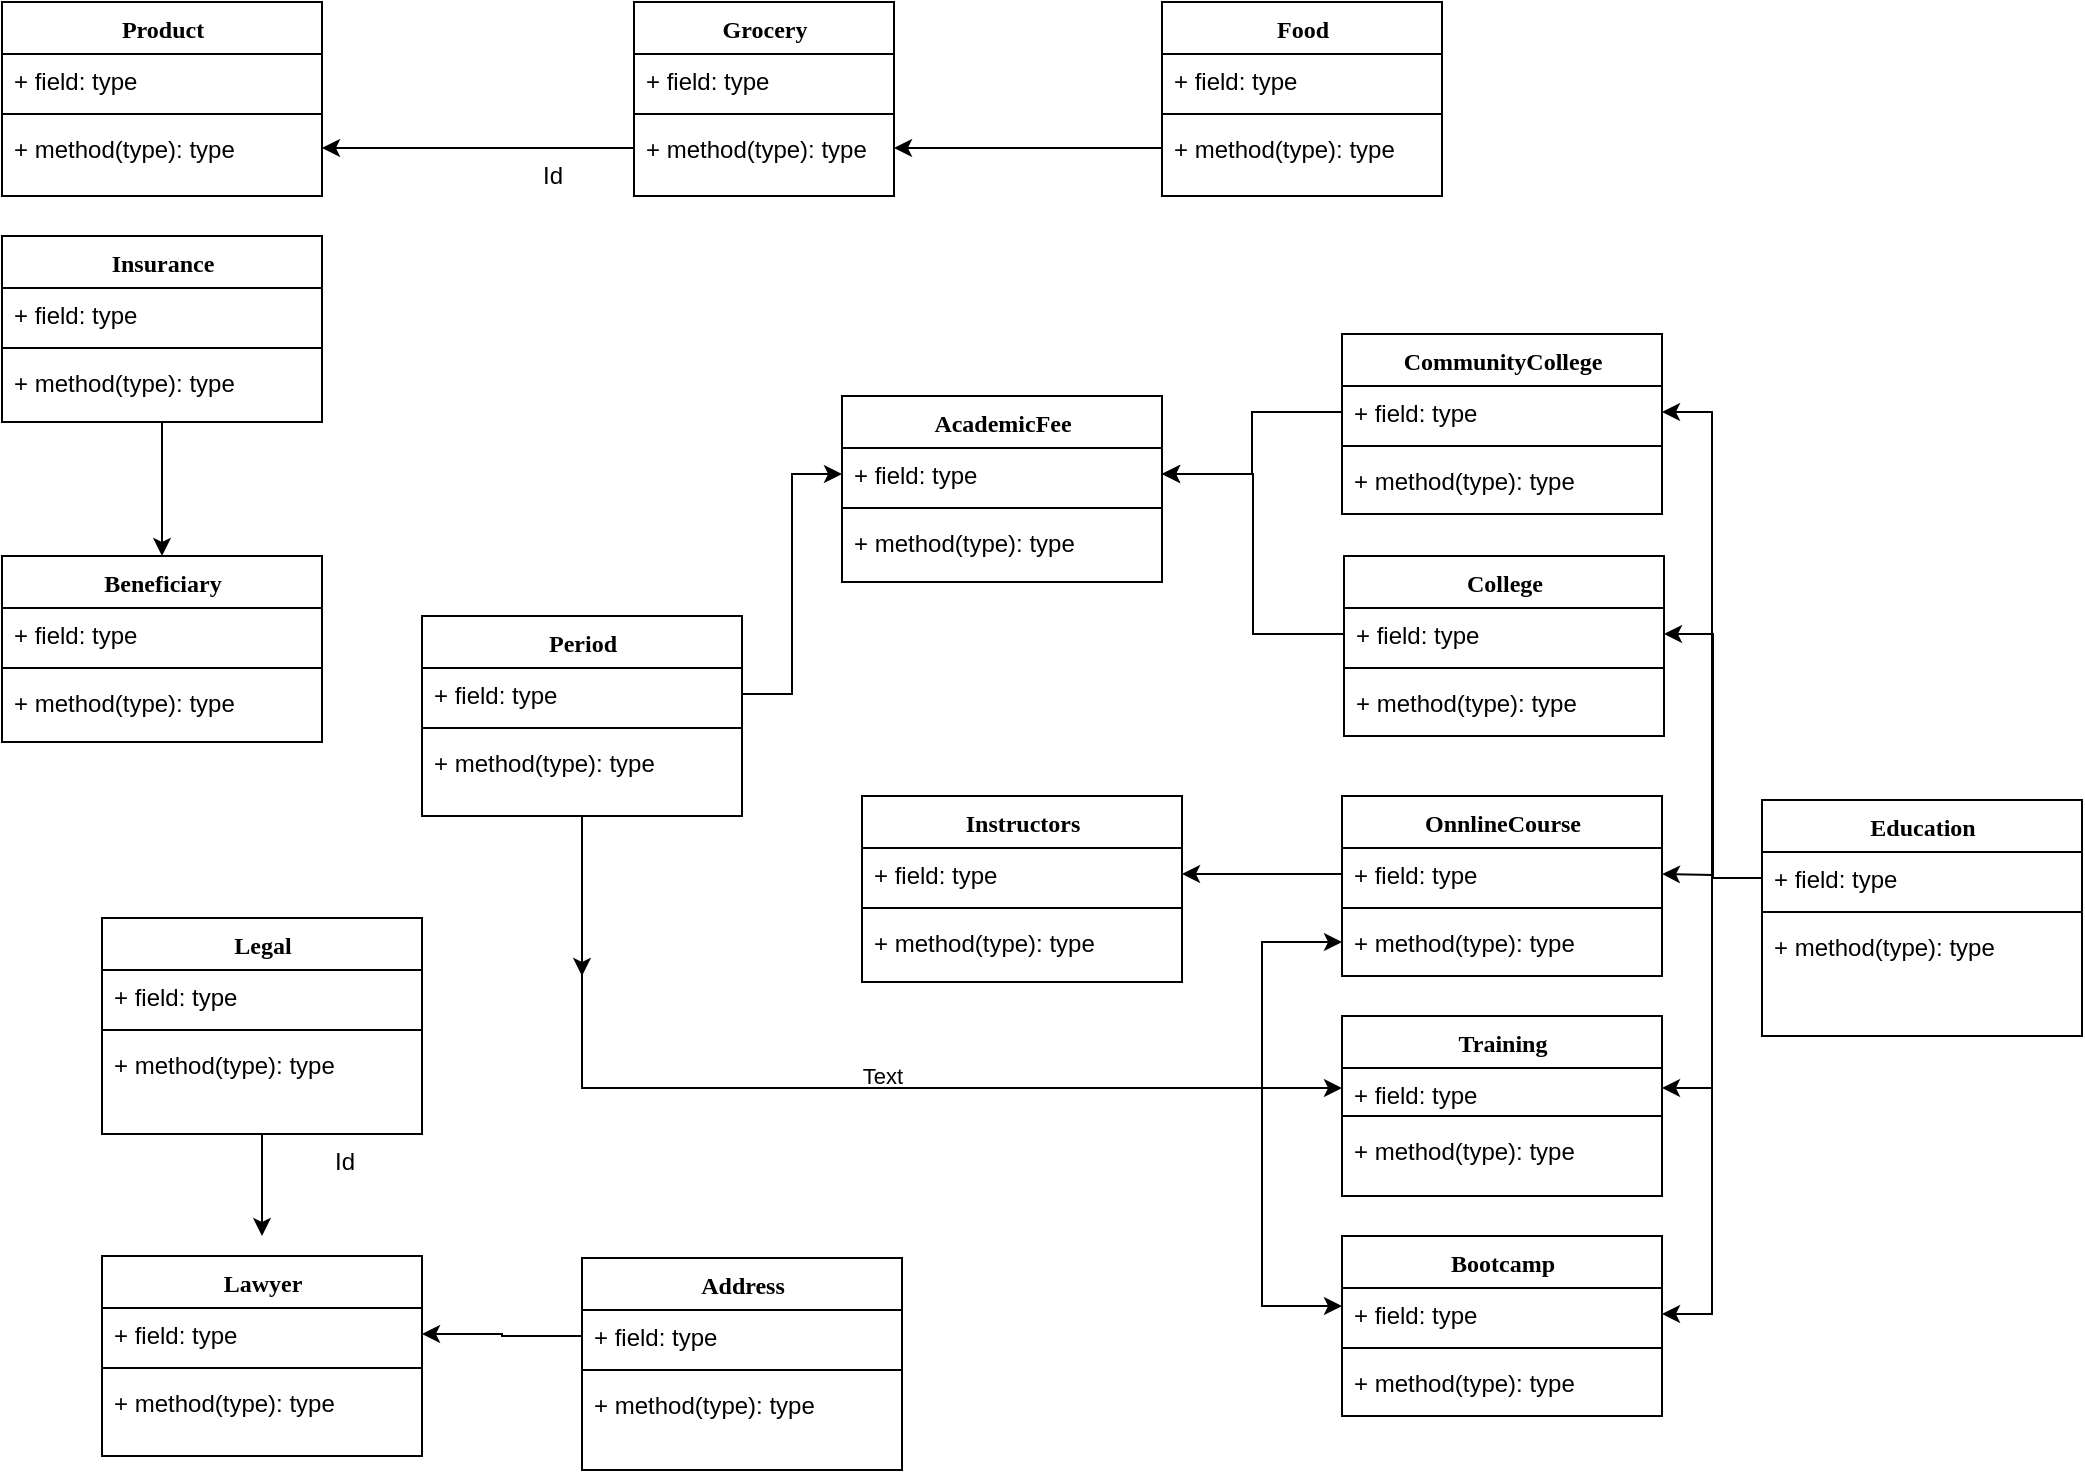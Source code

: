 <mxfile version="13.3.0" type="device"><diagram name="Page-1" id="9f46799a-70d6-7492-0946-bef42562c5a5"><mxGraphModel dx="1078" dy="584" grid="1" gridSize="10" guides="1" tooltips="1" connect="1" arrows="1" fold="1" page="1" pageScale="1" pageWidth="1100" pageHeight="850" background="#ffffff" math="0" shadow="0"><root><mxCell id="0"/><mxCell id="1" parent="0"/><mxCell id="SVmfis7Ld8weHuncogAS-7" style="edgeStyle=orthogonalEdgeStyle;rounded=0;orthogonalLoop=1;jettySize=auto;html=1;" edge="1" parent="1" source="78961159f06e98e8-56"><mxGeometry relative="1" as="geometry"><mxPoint x="170" y="700" as="targetPoint"/></mxGeometry></mxCell><mxCell id="78961159f06e98e8-56" value="Legal" style="swimlane;html=1;fontStyle=1;align=center;verticalAlign=top;childLayout=stackLayout;horizontal=1;startSize=26;horizontalStack=0;resizeParent=1;resizeLast=0;collapsible=1;marginBottom=0;swimlaneFillColor=#ffffff;rounded=0;shadow=0;comic=0;labelBackgroundColor=none;strokeWidth=1;fillColor=none;fontFamily=Verdana;fontSize=12" parent="1" vertex="1"><mxGeometry x="90" y="541" width="160" height="108" as="geometry"/></mxCell><mxCell id="78961159f06e98e8-57" value="+ field: type" style="text;html=1;strokeColor=none;fillColor=none;align=left;verticalAlign=top;spacingLeft=4;spacingRight=4;whiteSpace=wrap;overflow=hidden;rotatable=0;points=[[0,0.5],[1,0.5]];portConstraint=eastwest;" parent="78961159f06e98e8-56" vertex="1"><mxGeometry y="26" width="160" height="26" as="geometry"/></mxCell><mxCell id="78961159f06e98e8-64" value="" style="line;html=1;strokeWidth=1;fillColor=none;align=left;verticalAlign=middle;spacingTop=-1;spacingLeft=3;spacingRight=3;rotatable=0;labelPosition=right;points=[];portConstraint=eastwest;" parent="78961159f06e98e8-56" vertex="1"><mxGeometry y="52" width="160" height="8" as="geometry"/></mxCell><mxCell id="78961159f06e98e8-65" value="+ method(type): type" style="text;html=1;strokeColor=none;fillColor=none;align=left;verticalAlign=top;spacingLeft=4;spacingRight=4;whiteSpace=wrap;overflow=hidden;rotatable=0;points=[[0,0.5],[1,0.5]];portConstraint=eastwest;" parent="78961159f06e98e8-56" vertex="1"><mxGeometry y="60" width="160" height="26" as="geometry"/></mxCell><mxCell id="78961159f06e98e8-108" value="Education" style="swimlane;html=1;fontStyle=1;align=center;verticalAlign=top;childLayout=stackLayout;horizontal=1;startSize=26;horizontalStack=0;resizeParent=1;resizeLast=0;collapsible=1;marginBottom=0;swimlaneFillColor=#ffffff;rounded=0;shadow=0;comic=0;labelBackgroundColor=none;strokeWidth=1;fillColor=none;fontFamily=Verdana;fontSize=12" parent="1" vertex="1"><mxGeometry x="920" y="482" width="160" height="118" as="geometry"/></mxCell><mxCell id="78961159f06e98e8-109" value="+ field: type" style="text;html=1;strokeColor=none;fillColor=none;align=left;verticalAlign=top;spacingLeft=4;spacingRight=4;whiteSpace=wrap;overflow=hidden;rotatable=0;points=[[0,0.5],[1,0.5]];portConstraint=eastwest;" parent="78961159f06e98e8-108" vertex="1"><mxGeometry y="26" width="160" height="26" as="geometry"/></mxCell><mxCell id="78961159f06e98e8-116" value="" style="line;html=1;strokeWidth=1;fillColor=none;align=left;verticalAlign=middle;spacingTop=-1;spacingLeft=3;spacingRight=3;rotatable=0;labelPosition=right;points=[];portConstraint=eastwest;" parent="78961159f06e98e8-108" vertex="1"><mxGeometry y="52" width="160" height="8" as="geometry"/></mxCell><mxCell id="78961159f06e98e8-117" value="+ method(type): type" style="text;html=1;strokeColor=none;fillColor=none;align=left;verticalAlign=top;spacingLeft=4;spacingRight=4;whiteSpace=wrap;overflow=hidden;rotatable=0;points=[[0,0.5],[1,0.5]];portConstraint=eastwest;" parent="78961159f06e98e8-108" vertex="1"><mxGeometry y="60" width="160" height="26" as="geometry"/></mxCell><mxCell id="78961159f06e98e8-43" value="Food" style="swimlane;html=1;fontStyle=1;align=center;verticalAlign=top;childLayout=stackLayout;horizontal=1;startSize=26;horizontalStack=0;resizeParent=1;resizeLast=0;collapsible=1;marginBottom=0;swimlaneFillColor=#ffffff;rounded=0;shadow=0;comic=0;labelBackgroundColor=none;strokeWidth=1;fillColor=none;fontFamily=Verdana;fontSize=12" parent="1" vertex="1"><mxGeometry x="620" y="83" width="140" height="97" as="geometry"/></mxCell><mxCell id="78961159f06e98e8-44" value="+ field: type" style="text;html=1;strokeColor=none;fillColor=none;align=left;verticalAlign=top;spacingLeft=4;spacingRight=4;whiteSpace=wrap;overflow=hidden;rotatable=0;points=[[0,0.5],[1,0.5]];portConstraint=eastwest;" parent="78961159f06e98e8-43" vertex="1"><mxGeometry y="26" width="140" height="26" as="geometry"/></mxCell><mxCell id="78961159f06e98e8-51" value="" style="line;html=1;strokeWidth=1;fillColor=none;align=left;verticalAlign=middle;spacingTop=-1;spacingLeft=3;spacingRight=3;rotatable=0;labelPosition=right;points=[];portConstraint=eastwest;" parent="78961159f06e98e8-43" vertex="1"><mxGeometry y="52" width="140" height="8" as="geometry"/></mxCell><mxCell id="78961159f06e98e8-52" value="+ method(type): type" style="text;html=1;strokeColor=none;fillColor=none;align=left;verticalAlign=top;spacingLeft=4;spacingRight=4;whiteSpace=wrap;overflow=hidden;rotatable=0;points=[[0,0.5],[1,0.5]];portConstraint=eastwest;" parent="78961159f06e98e8-43" vertex="1"><mxGeometry y="60" width="140" height="26" as="geometry"/></mxCell><mxCell id="78961159f06e98e8-69" value="Lawyer" style="swimlane;html=1;fontStyle=1;align=center;verticalAlign=top;childLayout=stackLayout;horizontal=1;startSize=26;horizontalStack=0;resizeParent=1;resizeLast=0;collapsible=1;marginBottom=0;swimlaneFillColor=#ffffff;rounded=0;shadow=0;comic=0;labelBackgroundColor=none;strokeWidth=1;fillColor=none;fontFamily=Verdana;fontSize=12" parent="1" vertex="1"><mxGeometry x="90" y="710" width="160" height="100" as="geometry"/></mxCell><mxCell id="78961159f06e98e8-70" value="+ field: type" style="text;html=1;strokeColor=none;fillColor=none;align=left;verticalAlign=top;spacingLeft=4;spacingRight=4;whiteSpace=wrap;overflow=hidden;rotatable=0;points=[[0,0.5],[1,0.5]];portConstraint=eastwest;" parent="78961159f06e98e8-69" vertex="1"><mxGeometry y="26" width="160" height="26" as="geometry"/></mxCell><mxCell id="78961159f06e98e8-77" value="" style="line;html=1;strokeWidth=1;fillColor=none;align=left;verticalAlign=middle;spacingTop=-1;spacingLeft=3;spacingRight=3;rotatable=0;labelPosition=right;points=[];portConstraint=eastwest;" parent="78961159f06e98e8-69" vertex="1"><mxGeometry y="52" width="160" height="8" as="geometry"/></mxCell><mxCell id="78961159f06e98e8-78" value="+ method(type): type" style="text;html=1;strokeColor=none;fillColor=none;align=left;verticalAlign=top;spacingLeft=4;spacingRight=4;whiteSpace=wrap;overflow=hidden;rotatable=0;points=[[0,0.5],[1,0.5]];portConstraint=eastwest;" parent="78961159f06e98e8-69" vertex="1"><mxGeometry y="60" width="160" height="26" as="geometry"/></mxCell><mxCell id="SVmfis7Ld8weHuncogAS-8" value="Id" style="text;html=1;align=center;verticalAlign=middle;resizable=0;points=[];autosize=1;" vertex="1" parent="1"><mxGeometry x="196" y="653" width="30" height="20" as="geometry"/></mxCell><mxCell id="SVmfis7Ld8weHuncogAS-12" value="Id&lt;br&gt;" style="text;html=1;align=center;verticalAlign=middle;resizable=0;points=[];autosize=1;" vertex="1" parent="1"><mxGeometry x="300" y="160" width="30" height="20" as="geometry"/></mxCell><mxCell id="78961159f06e98e8-17" value="Product" style="swimlane;html=1;fontStyle=1;align=center;verticalAlign=top;childLayout=stackLayout;horizontal=1;startSize=26;horizontalStack=0;resizeParent=1;resizeLast=0;collapsible=1;marginBottom=0;swimlaneFillColor=#ffffff;rounded=0;shadow=0;comic=0;labelBackgroundColor=none;strokeWidth=1;fillColor=none;fontFamily=Verdana;fontSize=12" parent="1" vertex="1"><mxGeometry x="40" y="83" width="160" height="97" as="geometry"/></mxCell><mxCell id="78961159f06e98e8-23" value="+ field: type" style="text;html=1;strokeColor=none;fillColor=none;align=left;verticalAlign=top;spacingLeft=4;spacingRight=4;whiteSpace=wrap;overflow=hidden;rotatable=0;points=[[0,0.5],[1,0.5]];portConstraint=eastwest;" parent="78961159f06e98e8-17" vertex="1"><mxGeometry y="26" width="160" height="26" as="geometry"/></mxCell><mxCell id="78961159f06e98e8-19" value="" style="line;html=1;strokeWidth=1;fillColor=none;align=left;verticalAlign=middle;spacingTop=-1;spacingLeft=3;spacingRight=3;rotatable=0;labelPosition=right;points=[];portConstraint=eastwest;" parent="78961159f06e98e8-17" vertex="1"><mxGeometry y="52" width="160" height="8" as="geometry"/></mxCell><mxCell id="78961159f06e98e8-20" value="+ method(type): type" style="text;html=1;strokeColor=none;fillColor=none;align=left;verticalAlign=top;spacingLeft=4;spacingRight=4;whiteSpace=wrap;overflow=hidden;rotatable=0;points=[[0,0.5],[1,0.5]];portConstraint=eastwest;" parent="78961159f06e98e8-17" vertex="1"><mxGeometry y="60" width="160" height="26" as="geometry"/></mxCell><mxCell id="78961159f06e98e8-82" value="Address" style="swimlane;html=1;fontStyle=1;align=center;verticalAlign=top;childLayout=stackLayout;horizontal=1;startSize=26;horizontalStack=0;resizeParent=1;resizeLast=0;collapsible=1;marginBottom=0;swimlaneFillColor=#ffffff;rounded=0;shadow=0;comic=0;labelBackgroundColor=none;strokeWidth=1;fillColor=none;fontFamily=Verdana;fontSize=12" parent="1" vertex="1"><mxGeometry x="330" y="711" width="160" height="106" as="geometry"/></mxCell><mxCell id="78961159f06e98e8-83" value="+ field: type" style="text;html=1;strokeColor=none;fillColor=none;align=left;verticalAlign=top;spacingLeft=4;spacingRight=4;whiteSpace=wrap;overflow=hidden;rotatable=0;points=[[0,0.5],[1,0.5]];portConstraint=eastwest;" parent="78961159f06e98e8-82" vertex="1"><mxGeometry y="26" width="160" height="26" as="geometry"/></mxCell><mxCell id="78961159f06e98e8-90" value="" style="line;html=1;strokeWidth=1;fillColor=none;align=left;verticalAlign=middle;spacingTop=-1;spacingLeft=3;spacingRight=3;rotatable=0;labelPosition=right;points=[];portConstraint=eastwest;" parent="78961159f06e98e8-82" vertex="1"><mxGeometry y="52" width="160" height="8" as="geometry"/></mxCell><mxCell id="78961159f06e98e8-91" value="+ method(type): type" style="text;html=1;strokeColor=none;fillColor=none;align=left;verticalAlign=top;spacingLeft=4;spacingRight=4;whiteSpace=wrap;overflow=hidden;rotatable=0;points=[[0,0.5],[1,0.5]];portConstraint=eastwest;" parent="78961159f06e98e8-82" vertex="1"><mxGeometry y="60" width="160" height="26" as="geometry"/></mxCell><mxCell id="SVmfis7Ld8weHuncogAS-18" style="edgeStyle=orthogonalEdgeStyle;rounded=0;orthogonalLoop=1;jettySize=auto;html=1;entryX=1;entryY=0.5;entryDx=0;entryDy=0;" edge="1" parent="1" source="78961159f06e98e8-39" target="78961159f06e98e8-20"><mxGeometry relative="1" as="geometry"/></mxCell><mxCell id="78961159f06e98e8-30" value="Grocery" style="swimlane;html=1;fontStyle=1;align=center;verticalAlign=top;childLayout=stackLayout;horizontal=1;startSize=26;horizontalStack=0;resizeParent=1;resizeLast=0;collapsible=1;marginBottom=0;swimlaneFillColor=#ffffff;rounded=0;shadow=0;comic=0;labelBackgroundColor=none;strokeWidth=1;fillColor=none;fontFamily=Verdana;fontSize=12" parent="1" vertex="1"><mxGeometry x="356" y="83" width="130" height="97" as="geometry"/></mxCell><mxCell id="78961159f06e98e8-31" value="+ field: type" style="text;html=1;strokeColor=none;fillColor=none;align=left;verticalAlign=top;spacingLeft=4;spacingRight=4;whiteSpace=wrap;overflow=hidden;rotatable=0;points=[[0,0.5],[1,0.5]];portConstraint=eastwest;" parent="78961159f06e98e8-30" vertex="1"><mxGeometry y="26" width="130" height="26" as="geometry"/></mxCell><mxCell id="78961159f06e98e8-38" value="" style="line;html=1;strokeWidth=1;fillColor=none;align=left;verticalAlign=middle;spacingTop=-1;spacingLeft=3;spacingRight=3;rotatable=0;labelPosition=right;points=[];portConstraint=eastwest;" parent="78961159f06e98e8-30" vertex="1"><mxGeometry y="52" width="130" height="8" as="geometry"/></mxCell><mxCell id="78961159f06e98e8-39" value="+ method(type): type" style="text;html=1;strokeColor=none;fillColor=none;align=left;verticalAlign=top;spacingLeft=4;spacingRight=4;whiteSpace=wrap;overflow=hidden;rotatable=0;points=[[0,0.5],[1,0.5]];portConstraint=eastwest;" parent="78961159f06e98e8-30" vertex="1"><mxGeometry y="60" width="130" height="26" as="geometry"/></mxCell><mxCell id="SVmfis7Ld8weHuncogAS-30" style="edgeStyle=orthogonalEdgeStyle;rounded=0;orthogonalLoop=1;jettySize=auto;html=1;" edge="1" parent="1" source="78961159f06e98e8-52" target="78961159f06e98e8-39"><mxGeometry relative="1" as="geometry"/></mxCell><mxCell id="SVmfis7Ld8weHuncogAS-33" value="CommunityCollege" style="swimlane;html=1;fontStyle=1;align=center;verticalAlign=top;childLayout=stackLayout;horizontal=1;startSize=26;horizontalStack=0;resizeParent=1;resizeLast=0;collapsible=1;marginBottom=0;swimlaneFillColor=#ffffff;rounded=0;shadow=0;comic=0;labelBackgroundColor=none;strokeWidth=1;fillColor=none;fontFamily=Verdana;fontSize=12" vertex="1" parent="1"><mxGeometry x="710" y="249" width="160" height="90" as="geometry"/></mxCell><mxCell id="SVmfis7Ld8weHuncogAS-34" value="+ field: type" style="text;html=1;strokeColor=none;fillColor=none;align=left;verticalAlign=top;spacingLeft=4;spacingRight=4;whiteSpace=wrap;overflow=hidden;rotatable=0;points=[[0,0.5],[1,0.5]];portConstraint=eastwest;" vertex="1" parent="SVmfis7Ld8weHuncogAS-33"><mxGeometry y="26" width="160" height="26" as="geometry"/></mxCell><mxCell id="SVmfis7Ld8weHuncogAS-35" value="" style="line;html=1;strokeWidth=1;fillColor=none;align=left;verticalAlign=middle;spacingTop=-1;spacingLeft=3;spacingRight=3;rotatable=0;labelPosition=right;points=[];portConstraint=eastwest;" vertex="1" parent="SVmfis7Ld8weHuncogAS-33"><mxGeometry y="52" width="160" height="8" as="geometry"/></mxCell><mxCell id="SVmfis7Ld8weHuncogAS-36" value="+ method(type): type" style="text;html=1;strokeColor=none;fillColor=none;align=left;verticalAlign=top;spacingLeft=4;spacingRight=4;whiteSpace=wrap;overflow=hidden;rotatable=0;points=[[0,0.5],[1,0.5]];portConstraint=eastwest;" vertex="1" parent="SVmfis7Ld8weHuncogAS-33"><mxGeometry y="60" width="160" height="26" as="geometry"/></mxCell><mxCell id="SVmfis7Ld8weHuncogAS-38" value="OnnlineCourse" style="swimlane;html=1;fontStyle=1;align=center;verticalAlign=top;childLayout=stackLayout;horizontal=1;startSize=26;horizontalStack=0;resizeParent=1;resizeLast=0;collapsible=1;marginBottom=0;swimlaneFillColor=#ffffff;rounded=0;shadow=0;comic=0;labelBackgroundColor=none;strokeWidth=1;fillColor=none;fontFamily=Verdana;fontSize=12" vertex="1" parent="1"><mxGeometry x="710" y="480" width="160" height="90" as="geometry"/></mxCell><mxCell id="SVmfis7Ld8weHuncogAS-39" value="+ field: type" style="text;html=1;strokeColor=none;fillColor=none;align=left;verticalAlign=top;spacingLeft=4;spacingRight=4;whiteSpace=wrap;overflow=hidden;rotatable=0;points=[[0,0.5],[1,0.5]];portConstraint=eastwest;" vertex="1" parent="SVmfis7Ld8weHuncogAS-38"><mxGeometry y="26" width="160" height="26" as="geometry"/></mxCell><mxCell id="SVmfis7Ld8weHuncogAS-40" value="" style="line;html=1;strokeWidth=1;fillColor=none;align=left;verticalAlign=middle;spacingTop=-1;spacingLeft=3;spacingRight=3;rotatable=0;labelPosition=right;points=[];portConstraint=eastwest;" vertex="1" parent="SVmfis7Ld8weHuncogAS-38"><mxGeometry y="52" width="160" height="8" as="geometry"/></mxCell><mxCell id="SVmfis7Ld8weHuncogAS-41" value="+ method(type): type" style="text;html=1;strokeColor=none;fillColor=none;align=left;verticalAlign=top;spacingLeft=4;spacingRight=4;whiteSpace=wrap;overflow=hidden;rotatable=0;points=[[0,0.5],[1,0.5]];portConstraint=eastwest;" vertex="1" parent="SVmfis7Ld8weHuncogAS-38"><mxGeometry y="60" width="160" height="26" as="geometry"/></mxCell><mxCell id="SVmfis7Ld8weHuncogAS-42" value="Training" style="swimlane;html=1;fontStyle=1;align=center;verticalAlign=top;childLayout=stackLayout;horizontal=1;startSize=26;horizontalStack=0;resizeParent=1;resizeLast=0;collapsible=1;marginBottom=0;swimlaneFillColor=#ffffff;rounded=0;shadow=0;comic=0;labelBackgroundColor=none;strokeWidth=1;fillColor=none;fontFamily=Verdana;fontSize=12" vertex="1" parent="1"><mxGeometry x="710" y="590" width="160" height="90" as="geometry"/></mxCell><mxCell id="SVmfis7Ld8weHuncogAS-43" value="+ field: type" style="text;html=1;strokeColor=none;fillColor=none;align=left;verticalAlign=top;spacingLeft=4;spacingRight=4;whiteSpace=wrap;overflow=hidden;rotatable=0;points=[[0,0.5],[1,0.5]];portConstraint=eastwest;" vertex="1" parent="SVmfis7Ld8weHuncogAS-42"><mxGeometry y="26" width="160" height="20" as="geometry"/></mxCell><mxCell id="SVmfis7Ld8weHuncogAS-44" value="" style="line;html=1;strokeWidth=1;fillColor=none;align=left;verticalAlign=middle;spacingTop=-1;spacingLeft=3;spacingRight=3;rotatable=0;labelPosition=right;points=[];portConstraint=eastwest;" vertex="1" parent="SVmfis7Ld8weHuncogAS-42"><mxGeometry y="46" width="160" height="8" as="geometry"/></mxCell><mxCell id="SVmfis7Ld8weHuncogAS-45" value="+ method(type): type" style="text;html=1;strokeColor=none;fillColor=none;align=left;verticalAlign=top;spacingLeft=4;spacingRight=4;whiteSpace=wrap;overflow=hidden;rotatable=0;points=[[0,0.5],[1,0.5]];portConstraint=eastwest;" vertex="1" parent="SVmfis7Ld8weHuncogAS-42"><mxGeometry y="54" width="160" height="26" as="geometry"/></mxCell><mxCell id="SVmfis7Ld8weHuncogAS-46" value="Bootcamp" style="swimlane;html=1;fontStyle=1;align=center;verticalAlign=top;childLayout=stackLayout;horizontal=1;startSize=26;horizontalStack=0;resizeParent=1;resizeLast=0;collapsible=1;marginBottom=0;swimlaneFillColor=#ffffff;rounded=0;shadow=0;comic=0;labelBackgroundColor=none;strokeWidth=1;fillColor=none;fontFamily=Verdana;fontSize=12" vertex="1" parent="1"><mxGeometry x="710" y="700" width="160" height="90" as="geometry"/></mxCell><mxCell id="SVmfis7Ld8weHuncogAS-47" value="+ field: type" style="text;html=1;strokeColor=none;fillColor=none;align=left;verticalAlign=top;spacingLeft=4;spacingRight=4;whiteSpace=wrap;overflow=hidden;rotatable=0;points=[[0,0.5],[1,0.5]];portConstraint=eastwest;" vertex="1" parent="SVmfis7Ld8weHuncogAS-46"><mxGeometry y="26" width="160" height="26" as="geometry"/></mxCell><mxCell id="SVmfis7Ld8weHuncogAS-48" value="" style="line;html=1;strokeWidth=1;fillColor=none;align=left;verticalAlign=middle;spacingTop=-1;spacingLeft=3;spacingRight=3;rotatable=0;labelPosition=right;points=[];portConstraint=eastwest;" vertex="1" parent="SVmfis7Ld8weHuncogAS-46"><mxGeometry y="52" width="160" height="8" as="geometry"/></mxCell><mxCell id="SVmfis7Ld8weHuncogAS-49" value="+ method(type): type" style="text;html=1;strokeColor=none;fillColor=none;align=left;verticalAlign=top;spacingLeft=4;spacingRight=4;whiteSpace=wrap;overflow=hidden;rotatable=0;points=[[0,0.5],[1,0.5]];portConstraint=eastwest;" vertex="1" parent="SVmfis7Ld8weHuncogAS-46"><mxGeometry y="60" width="160" height="26" as="geometry"/></mxCell><mxCell id="SVmfis7Ld8weHuncogAS-51" value="Instructors" style="swimlane;html=1;fontStyle=1;align=center;verticalAlign=top;childLayout=stackLayout;horizontal=1;startSize=26;horizontalStack=0;resizeParent=1;resizeLast=0;collapsible=1;marginBottom=0;swimlaneFillColor=#ffffff;rounded=0;shadow=0;comic=0;labelBackgroundColor=none;strokeWidth=1;fillColor=none;fontFamily=Verdana;fontSize=12" vertex="1" parent="1"><mxGeometry x="470" y="480" width="160" height="93" as="geometry"/></mxCell><mxCell id="SVmfis7Ld8weHuncogAS-52" value="+ field: type" style="text;html=1;strokeColor=none;fillColor=none;align=left;verticalAlign=top;spacingLeft=4;spacingRight=4;whiteSpace=wrap;overflow=hidden;rotatable=0;points=[[0,0.5],[1,0.5]];portConstraint=eastwest;" vertex="1" parent="SVmfis7Ld8weHuncogAS-51"><mxGeometry y="26" width="160" height="26" as="geometry"/></mxCell><mxCell id="SVmfis7Ld8weHuncogAS-53" value="" style="line;html=1;strokeWidth=1;fillColor=none;align=left;verticalAlign=middle;spacingTop=-1;spacingLeft=3;spacingRight=3;rotatable=0;labelPosition=right;points=[];portConstraint=eastwest;" vertex="1" parent="SVmfis7Ld8weHuncogAS-51"><mxGeometry y="52" width="160" height="8" as="geometry"/></mxCell><mxCell id="SVmfis7Ld8weHuncogAS-54" value="+ method(type): type" style="text;html=1;strokeColor=none;fillColor=none;align=left;verticalAlign=top;spacingLeft=4;spacingRight=4;whiteSpace=wrap;overflow=hidden;rotatable=0;points=[[0,0.5],[1,0.5]];portConstraint=eastwest;" vertex="1" parent="SVmfis7Ld8weHuncogAS-51"><mxGeometry y="60" width="160" height="26" as="geometry"/></mxCell><mxCell id="SVmfis7Ld8weHuncogAS-55" value="AcademicFee" style="swimlane;html=1;fontStyle=1;align=center;verticalAlign=top;childLayout=stackLayout;horizontal=1;startSize=26;horizontalStack=0;resizeParent=1;resizeLast=0;collapsible=1;marginBottom=0;swimlaneFillColor=#ffffff;rounded=0;shadow=0;comic=0;labelBackgroundColor=none;strokeWidth=1;fillColor=none;fontFamily=Verdana;fontSize=12" vertex="1" parent="1"><mxGeometry x="460" y="280" width="160" height="93" as="geometry"/></mxCell><mxCell id="SVmfis7Ld8weHuncogAS-56" value="+ field: type" style="text;html=1;strokeColor=none;fillColor=none;align=left;verticalAlign=top;spacingLeft=4;spacingRight=4;whiteSpace=wrap;overflow=hidden;rotatable=0;points=[[0,0.5],[1,0.5]];portConstraint=eastwest;" vertex="1" parent="SVmfis7Ld8weHuncogAS-55"><mxGeometry y="26" width="160" height="26" as="geometry"/></mxCell><mxCell id="SVmfis7Ld8weHuncogAS-57" value="" style="line;html=1;strokeWidth=1;fillColor=none;align=left;verticalAlign=middle;spacingTop=-1;spacingLeft=3;spacingRight=3;rotatable=0;labelPosition=right;points=[];portConstraint=eastwest;" vertex="1" parent="SVmfis7Ld8weHuncogAS-55"><mxGeometry y="52" width="160" height="8" as="geometry"/></mxCell><mxCell id="SVmfis7Ld8weHuncogAS-58" value="+ method(type): type" style="text;html=1;strokeColor=none;fillColor=none;align=left;verticalAlign=top;spacingLeft=4;spacingRight=4;whiteSpace=wrap;overflow=hidden;rotatable=0;points=[[0,0.5],[1,0.5]];portConstraint=eastwest;" vertex="1" parent="SVmfis7Ld8weHuncogAS-55"><mxGeometry y="60" width="160" height="26" as="geometry"/></mxCell><mxCell id="SVmfis7Ld8weHuncogAS-75" style="edgeStyle=orthogonalEdgeStyle;rounded=0;orthogonalLoop=1;jettySize=auto;html=1;" edge="1" parent="1" source="SVmfis7Ld8weHuncogAS-60" target="SVmfis7Ld8weHuncogAS-43"><mxGeometry relative="1" as="geometry"><Array as="points"><mxPoint x="330" y="626"/></Array></mxGeometry></mxCell><mxCell id="SVmfis7Ld8weHuncogAS-98" value="Text" style="edgeLabel;html=1;align=center;verticalAlign=middle;resizable=0;points=[];" vertex="1" connectable="0" parent="SVmfis7Ld8weHuncogAS-75"><mxGeometry x="0.109" y="6" relative="1" as="geometry"><mxPoint as="offset"/></mxGeometry></mxCell><mxCell id="SVmfis7Ld8weHuncogAS-96" style="edgeStyle=orthogonalEdgeStyle;rounded=0;orthogonalLoop=1;jettySize=auto;html=1;entryX=0;entryY=0.5;entryDx=0;entryDy=0;" edge="1" parent="1"><mxGeometry relative="1" as="geometry"><mxPoint x="330" y="486" as="sourcePoint"/><mxPoint x="710" y="735" as="targetPoint"/><Array as="points"><mxPoint x="330" y="626"/><mxPoint x="670" y="626"/><mxPoint x="670" y="735"/></Array></mxGeometry></mxCell><mxCell id="SVmfis7Ld8weHuncogAS-64" style="edgeStyle=orthogonalEdgeStyle;rounded=0;orthogonalLoop=1;jettySize=auto;html=1;entryX=1;entryY=0.5;entryDx=0;entryDy=0;" edge="1" parent="1" source="SVmfis7Ld8weHuncogAS-34" target="SVmfis7Ld8weHuncogAS-56"><mxGeometry relative="1" as="geometry"/></mxCell><mxCell id="78961159f06e98e8-95" value="College" style="swimlane;html=1;fontStyle=1;align=center;verticalAlign=top;childLayout=stackLayout;horizontal=1;startSize=26;horizontalStack=0;resizeParent=1;resizeLast=0;collapsible=1;marginBottom=0;swimlaneFillColor=#ffffff;rounded=0;shadow=0;comic=0;labelBackgroundColor=none;strokeWidth=1;fillColor=none;fontFamily=Verdana;fontSize=12" parent="1" vertex="1"><mxGeometry x="711" y="360" width="160" height="90" as="geometry"/></mxCell><mxCell id="SVmfis7Ld8weHuncogAS-67" value="+ field: type" style="text;html=1;strokeColor=none;fillColor=none;align=left;verticalAlign=top;spacingLeft=4;spacingRight=4;whiteSpace=wrap;overflow=hidden;rotatable=0;points=[[0,0.5],[1,0.5]];portConstraint=eastwest;" vertex="1" parent="78961159f06e98e8-95"><mxGeometry y="26" width="160" height="26" as="geometry"/></mxCell><mxCell id="78961159f06e98e8-103" value="" style="line;html=1;strokeWidth=1;fillColor=none;align=left;verticalAlign=middle;spacingTop=-1;spacingLeft=3;spacingRight=3;rotatable=0;labelPosition=right;points=[];portConstraint=eastwest;" parent="78961159f06e98e8-95" vertex="1"><mxGeometry y="52" width="160" height="8" as="geometry"/></mxCell><mxCell id="78961159f06e98e8-104" value="+ method(type): type" style="text;html=1;strokeColor=none;fillColor=none;align=left;verticalAlign=top;spacingLeft=4;spacingRight=4;whiteSpace=wrap;overflow=hidden;rotatable=0;points=[[0,0.5],[1,0.5]];portConstraint=eastwest;" parent="78961159f06e98e8-95" vertex="1"><mxGeometry y="60" width="160" height="26" as="geometry"/></mxCell><mxCell id="SVmfis7Ld8weHuncogAS-73" style="edgeStyle=orthogonalEdgeStyle;rounded=0;orthogonalLoop=1;jettySize=auto;html=1;entryX=1;entryY=0.5;entryDx=0;entryDy=0;" edge="1" parent="1" source="SVmfis7Ld8weHuncogAS-39" target="SVmfis7Ld8weHuncogAS-52"><mxGeometry relative="1" as="geometry"/></mxCell><mxCell id="SVmfis7Ld8weHuncogAS-74" style="edgeStyle=orthogonalEdgeStyle;rounded=0;orthogonalLoop=1;jettySize=auto;html=1;entryX=0;entryY=0.5;entryDx=0;entryDy=0;" edge="1" parent="1" source="SVmfis7Ld8weHuncogAS-61" target="SVmfis7Ld8weHuncogAS-56"><mxGeometry relative="1" as="geometry"/></mxCell><mxCell id="SVmfis7Ld8weHuncogAS-83" style="edgeStyle=orthogonalEdgeStyle;rounded=0;orthogonalLoop=1;jettySize=auto;html=1;entryX=1;entryY=0.5;entryDx=0;entryDy=0;" edge="1" parent="1" source="78961159f06e98e8-109" target="SVmfis7Ld8weHuncogAS-47"><mxGeometry relative="1" as="geometry"/></mxCell><mxCell id="SVmfis7Ld8weHuncogAS-84" style="edgeStyle=orthogonalEdgeStyle;rounded=0;orthogonalLoop=1;jettySize=auto;html=1;entryX=1;entryY=0.5;entryDx=0;entryDy=0;" edge="1" parent="1" source="78961159f06e98e8-109" target="SVmfis7Ld8weHuncogAS-43"><mxGeometry relative="1" as="geometry"><Array as="points"><mxPoint x="895" y="521"/><mxPoint x="895" y="626"/></Array></mxGeometry></mxCell><mxCell id="SVmfis7Ld8weHuncogAS-88" style="edgeStyle=orthogonalEdgeStyle;rounded=0;orthogonalLoop=1;jettySize=auto;html=1;entryX=1;entryY=0.5;entryDx=0;entryDy=0;" edge="1" parent="1" source="78961159f06e98e8-109" target="SVmfis7Ld8weHuncogAS-67"><mxGeometry relative="1" as="geometry"/></mxCell><mxCell id="SVmfis7Ld8weHuncogAS-89" style="edgeStyle=orthogonalEdgeStyle;rounded=0;orthogonalLoop=1;jettySize=auto;html=1;entryX=1;entryY=0.5;entryDx=0;entryDy=0;" edge="1" parent="1" source="78961159f06e98e8-109" target="SVmfis7Ld8weHuncogAS-34"><mxGeometry relative="1" as="geometry"/></mxCell><mxCell id="SVmfis7Ld8weHuncogAS-91" value="" style="edgeStyle=orthogonalEdgeStyle;rounded=0;orthogonalLoop=1;jettySize=auto;html=1;" edge="1" parent="1" source="78961159f06e98e8-109"><mxGeometry relative="1" as="geometry"><mxPoint x="870" y="519" as="targetPoint"/></mxGeometry></mxCell><mxCell id="SVmfis7Ld8weHuncogAS-92" style="edgeStyle=orthogonalEdgeStyle;rounded=0;orthogonalLoop=1;jettySize=auto;html=1;entryX=1;entryY=0.5;entryDx=0;entryDy=0;" edge="1" parent="1" source="SVmfis7Ld8weHuncogAS-67" target="SVmfis7Ld8weHuncogAS-56"><mxGeometry relative="1" as="geometry"/></mxCell><mxCell id="SVmfis7Ld8weHuncogAS-93" style="edgeStyle=orthogonalEdgeStyle;rounded=0;orthogonalLoop=1;jettySize=auto;html=1;entryX=1;entryY=0.5;entryDx=0;entryDy=0;" edge="1" parent="1" source="78961159f06e98e8-83" target="78961159f06e98e8-70"><mxGeometry relative="1" as="geometry"/></mxCell><mxCell id="SVmfis7Ld8weHuncogAS-103" value="" style="edgeStyle=orthogonalEdgeStyle;rounded=0;orthogonalLoop=1;jettySize=auto;html=1;" edge="1" parent="1" source="SVmfis7Ld8weHuncogAS-60"><mxGeometry relative="1" as="geometry"><mxPoint x="330" y="570" as="targetPoint"/></mxGeometry></mxCell><mxCell id="SVmfis7Ld8weHuncogAS-104" style="edgeStyle=orthogonalEdgeStyle;rounded=0;orthogonalLoop=1;jettySize=auto;html=1;entryX=0;entryY=0.5;entryDx=0;entryDy=0;" edge="1" parent="1" target="SVmfis7Ld8weHuncogAS-41"><mxGeometry relative="1" as="geometry"><mxPoint x="330" y="486" as="sourcePoint"/><mxPoint x="710" y="515" as="targetPoint"/><Array as="points"><mxPoint x="330" y="626"/><mxPoint x="670" y="626"/><mxPoint x="670" y="553"/></Array></mxGeometry></mxCell><mxCell id="SVmfis7Ld8weHuncogAS-60" value="Period" style="swimlane;html=1;fontStyle=1;align=center;verticalAlign=top;childLayout=stackLayout;horizontal=1;startSize=26;horizontalStack=0;resizeParent=1;resizeLast=0;collapsible=1;marginBottom=0;swimlaneFillColor=#ffffff;rounded=0;shadow=0;comic=0;labelBackgroundColor=none;strokeWidth=1;fillColor=none;fontFamily=Verdana;fontSize=12" vertex="1" parent="1"><mxGeometry x="250" y="390" width="160" height="100" as="geometry"/></mxCell><mxCell id="SVmfis7Ld8weHuncogAS-61" value="+ field: type" style="text;html=1;strokeColor=none;fillColor=none;align=left;verticalAlign=top;spacingLeft=4;spacingRight=4;whiteSpace=wrap;overflow=hidden;rotatable=0;points=[[0,0.5],[1,0.5]];portConstraint=eastwest;" vertex="1" parent="SVmfis7Ld8weHuncogAS-60"><mxGeometry y="26" width="160" height="26" as="geometry"/></mxCell><mxCell id="SVmfis7Ld8weHuncogAS-62" value="" style="line;html=1;strokeWidth=1;fillColor=none;align=left;verticalAlign=middle;spacingTop=-1;spacingLeft=3;spacingRight=3;rotatable=0;labelPosition=right;points=[];portConstraint=eastwest;" vertex="1" parent="SVmfis7Ld8weHuncogAS-60"><mxGeometry y="52" width="160" height="8" as="geometry"/></mxCell><mxCell id="SVmfis7Ld8weHuncogAS-94" value="+ method(type): type" style="text;html=1;strokeColor=none;fillColor=none;align=left;verticalAlign=top;spacingLeft=4;spacingRight=4;whiteSpace=wrap;overflow=hidden;rotatable=0;points=[[0,0.5],[1,0.5]];portConstraint=eastwest;" vertex="1" parent="SVmfis7Ld8weHuncogAS-60"><mxGeometry y="60" width="160" height="26" as="geometry"/></mxCell><mxCell id="SVmfis7Ld8weHuncogAS-114" style="edgeStyle=orthogonalEdgeStyle;rounded=0;orthogonalLoop=1;jettySize=auto;html=1;entryX=0.5;entryY=0;entryDx=0;entryDy=0;" edge="1" parent="1" source="SVmfis7Ld8weHuncogAS-106" target="SVmfis7Ld8weHuncogAS-110"><mxGeometry relative="1" as="geometry"/></mxCell><mxCell id="SVmfis7Ld8weHuncogAS-106" value="Insurance" style="swimlane;html=1;fontStyle=1;align=center;verticalAlign=top;childLayout=stackLayout;horizontal=1;startSize=26;horizontalStack=0;resizeParent=1;resizeLast=0;collapsible=1;marginBottom=0;swimlaneFillColor=#ffffff;rounded=0;shadow=0;comic=0;labelBackgroundColor=none;strokeWidth=1;fillColor=none;fontFamily=Verdana;fontSize=12" vertex="1" parent="1"><mxGeometry x="40" y="200" width="160" height="93" as="geometry"/></mxCell><mxCell id="SVmfis7Ld8weHuncogAS-107" value="+ field: type" style="text;html=1;strokeColor=none;fillColor=none;align=left;verticalAlign=top;spacingLeft=4;spacingRight=4;whiteSpace=wrap;overflow=hidden;rotatable=0;points=[[0,0.5],[1,0.5]];portConstraint=eastwest;" vertex="1" parent="SVmfis7Ld8weHuncogAS-106"><mxGeometry y="26" width="160" height="26" as="geometry"/></mxCell><mxCell id="SVmfis7Ld8weHuncogAS-108" value="" style="line;html=1;strokeWidth=1;fillColor=none;align=left;verticalAlign=middle;spacingTop=-1;spacingLeft=3;spacingRight=3;rotatable=0;labelPosition=right;points=[];portConstraint=eastwest;" vertex="1" parent="SVmfis7Ld8weHuncogAS-106"><mxGeometry y="52" width="160" height="8" as="geometry"/></mxCell><mxCell id="SVmfis7Ld8weHuncogAS-109" value="+ method(type): type" style="text;html=1;strokeColor=none;fillColor=none;align=left;verticalAlign=top;spacingLeft=4;spacingRight=4;whiteSpace=wrap;overflow=hidden;rotatable=0;points=[[0,0.5],[1,0.5]];portConstraint=eastwest;" vertex="1" parent="SVmfis7Ld8weHuncogAS-106"><mxGeometry y="60" width="160" height="26" as="geometry"/></mxCell><mxCell id="SVmfis7Ld8weHuncogAS-110" value="Beneficiary" style="swimlane;html=1;fontStyle=1;align=center;verticalAlign=top;childLayout=stackLayout;horizontal=1;startSize=26;horizontalStack=0;resizeParent=1;resizeLast=0;collapsible=1;marginBottom=0;swimlaneFillColor=#ffffff;rounded=0;shadow=0;comic=0;labelBackgroundColor=none;strokeWidth=1;fillColor=none;fontFamily=Verdana;fontSize=12" vertex="1" parent="1"><mxGeometry x="40" y="360" width="160" height="93" as="geometry"/></mxCell><mxCell id="SVmfis7Ld8weHuncogAS-111" value="+ field: type" style="text;html=1;strokeColor=none;fillColor=none;align=left;verticalAlign=top;spacingLeft=4;spacingRight=4;whiteSpace=wrap;overflow=hidden;rotatable=0;points=[[0,0.5],[1,0.5]];portConstraint=eastwest;" vertex="1" parent="SVmfis7Ld8weHuncogAS-110"><mxGeometry y="26" width="160" height="26" as="geometry"/></mxCell><mxCell id="SVmfis7Ld8weHuncogAS-112" value="" style="line;html=1;strokeWidth=1;fillColor=none;align=left;verticalAlign=middle;spacingTop=-1;spacingLeft=3;spacingRight=3;rotatable=0;labelPosition=right;points=[];portConstraint=eastwest;" vertex="1" parent="SVmfis7Ld8weHuncogAS-110"><mxGeometry y="52" width="160" height="8" as="geometry"/></mxCell><mxCell id="SVmfis7Ld8weHuncogAS-113" value="+ method(type): type" style="text;html=1;strokeColor=none;fillColor=none;align=left;verticalAlign=top;spacingLeft=4;spacingRight=4;whiteSpace=wrap;overflow=hidden;rotatable=0;points=[[0,0.5],[1,0.5]];portConstraint=eastwest;" vertex="1" parent="SVmfis7Ld8weHuncogAS-110"><mxGeometry y="60" width="160" height="26" as="geometry"/></mxCell></root></mxGraphModel></diagram></mxfile>